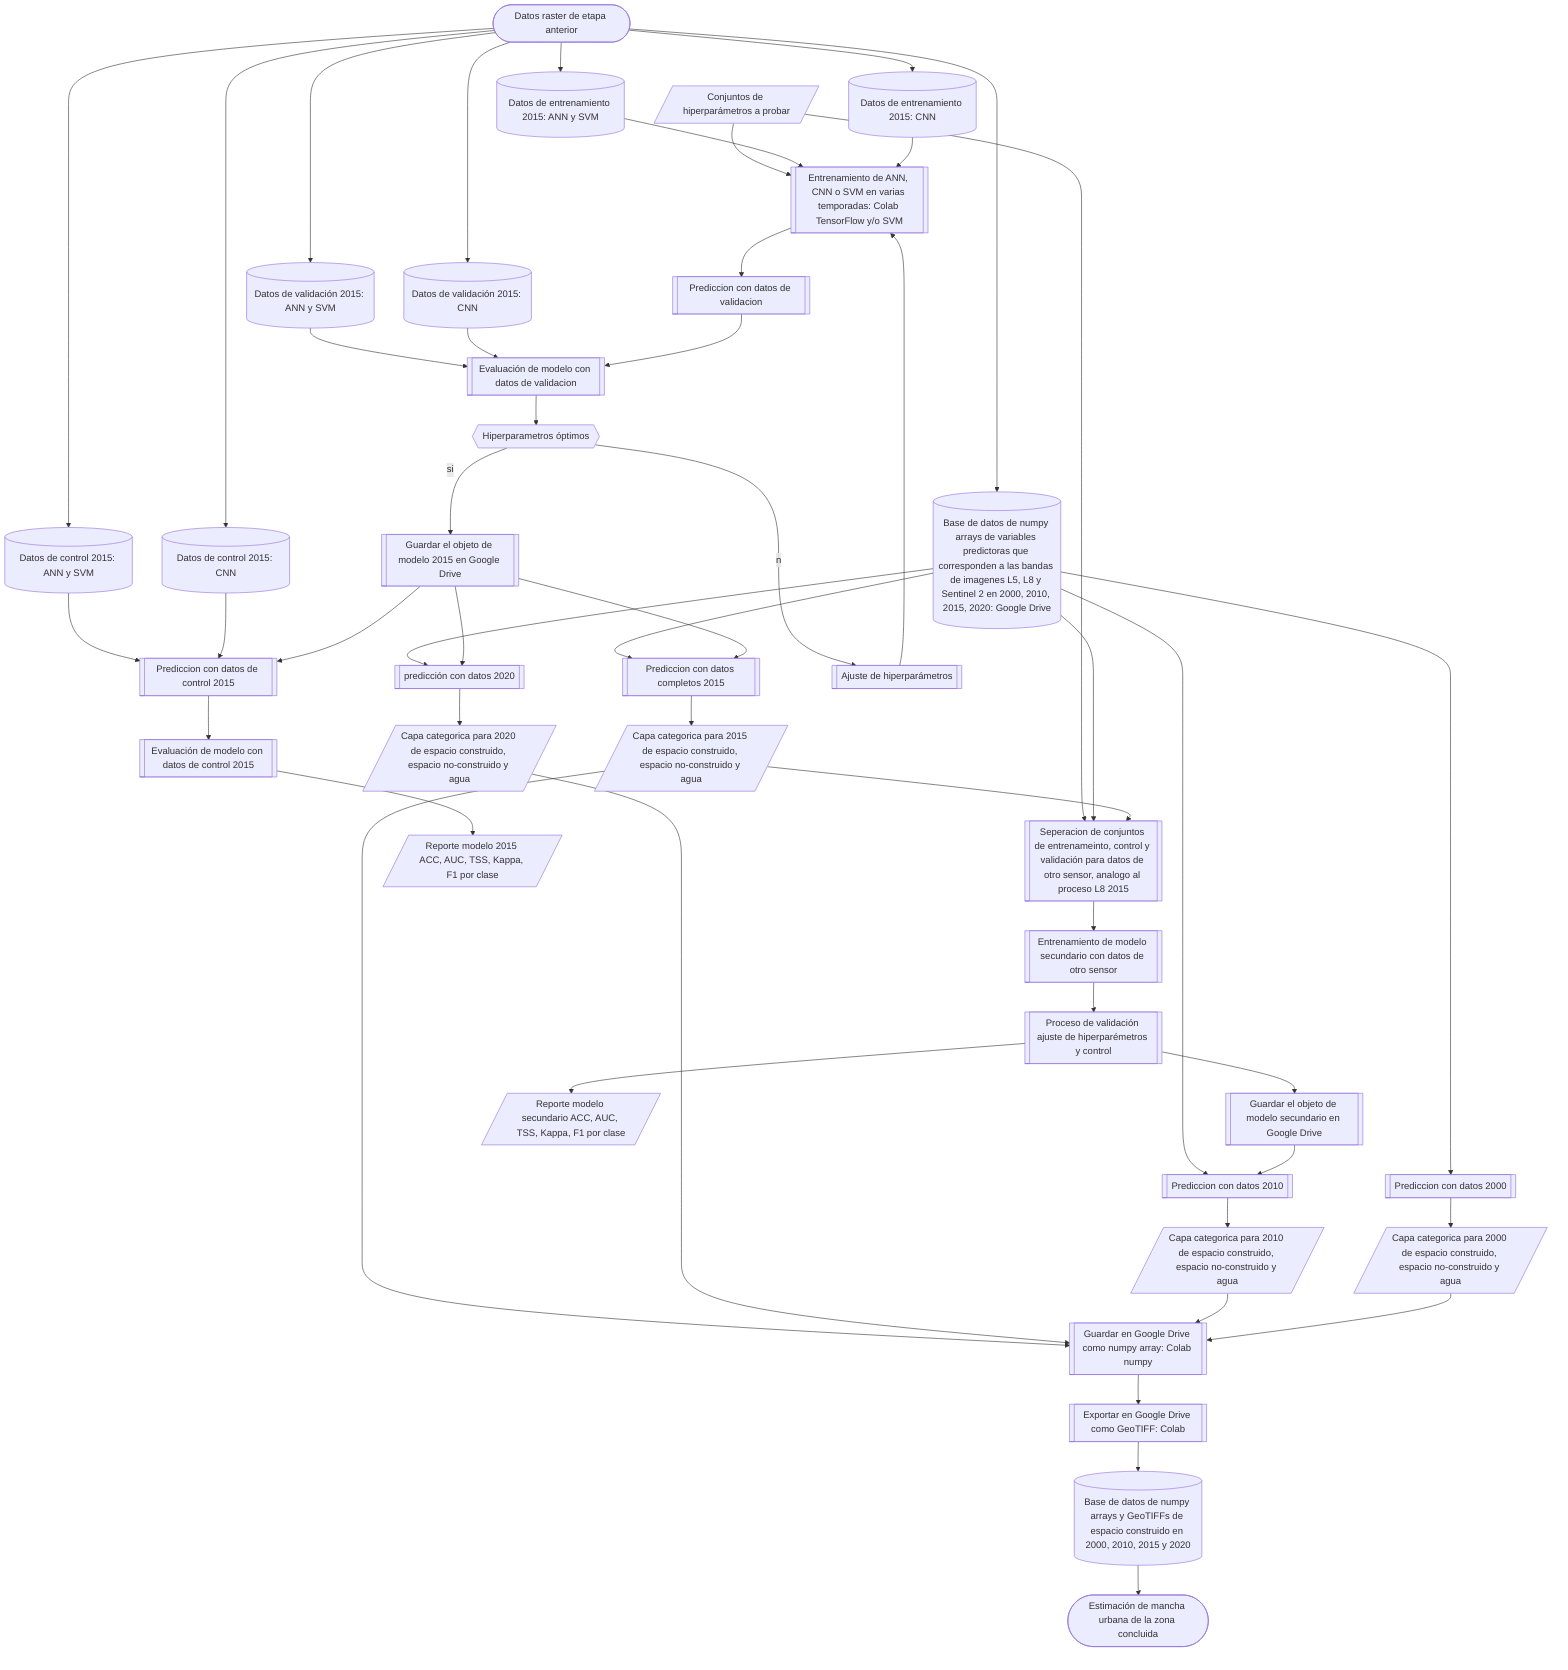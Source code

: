 flowchart TD

  H1[/Conjuntos de hiperparámetros a probar/]
  H1-->ANN1
  H1-->MODEL8

  START([Datos raster de etapa anterior])
  START-->E3A
  START-->F2A
  START-->F2B
  START-->F2C
  START-->F3A
  START-->F3B
  START-->F3C

  E3A[(Base de datos de numpy arrays de variables predictoras que corresponden a las bandas de imagenes L5, L8 y Sentinel 2 en 2000, 2010, 2015, 2020: Google Drive)]
  E3A-->MODEL4
  E3A-->MODEL6
  E3A-->MODEL8
  E3A-->MODEL9
  E3A-->MODEL10

  F2A[(Datos de entrenamiento 2015: ANN y SVM)]
  F2A-->ANN1
  F2B[(Datos de validación 2015: ANN y SVM)]
  F2B-->ANN3
  F2C[(Datos de control 2015: ANN y SVM)]
  F2C-->MODEL2
  F3A[(Datos de entrenamiento 2015: CNN)]
  F3A-->ANN1
  F3B[(Datos de validación 2015: CNN)]
  F3B-->ANN3
  F3C[(Datos de control 2015: CNN)]
  F3C-->MODEL2

  ANN1[[Entrenamiento de ANN, CNN o SVM en varias temporadas: Colab TensorFlow y/o SVM]]-->ANN2
  ANN2[[Prediccion con datos de validacion]]-->ANN3
  ANN3[[Evaluación de modelo con datos de validacion]]-->ANN4
  ANN4{{Hiperparametros óptimos}}--si-->MODEL1
  ANN4--no-->ANN4A
  ANN4A[[Ajuste de hiperparámetros]]-->ANN1
 
  MODEL1[[Guardar el objeto de modelo 2015 en Google Drive]]-->MODEL2
  MODEL1-->MODEL4
  MODEL1-->MODEL6
  MODEL2[[Prediccion con datos de control 2015]]-->MODEL3
  MODEL3[[Evaluación de modelo con datos de control 2015]]-->MODEL3A
  MODEL3A[/Reporte modelo 2015 ACC, AUC, TSS, Kappa, F1 por clase/]
  MODEL4[[Prediccion con datos completos 2015]]-->MODEL5
  MODEL5[/Capa categorica para 2015 de espacio construido, espacio no-construido y agua/]-->Z1
  MODEL5-->MODEL8
  MODEL6[[predicción con datos 2020]]-->MODEL6A
  MODEL6A[/Capa categorica para 2020 de espacio construido, espacio no-construido y agua/]-->Z1

  MODEL8[[Seperacion de conjuntos de entrenameinto, control y validación para datos de otro sensor, analogo al proceso L8 2015]]-->MODEL8A
  MODEL8A[[Entrenamiento de modelo secundario con datos de otro sensor]]-->MODEL8B
  MODEL8B[[Proceso de validación ajuste de hiperparémetros y control]]-->MODEL8C
  MODEL8B-->MODEL8D
  MODEL8C[[Guardar el objeto de modelo secundario en Google Drive]]-->MODEL9
  MODEL8D[/Reporte modelo secundario ACC, AUC, TSS, Kappa, F1 por clase/]
  MODEL9[[Prediccion con datos 2010]]-->MODEL9A
  MODEL9A[/Capa categorica para 2010 de espacio construido, espacio no-construido y agua/]-->Z1
  MODEL10[[Prediccion con datos 2000]]-->MODEL10A
  MODEL10A[/Capa categorica para 2000 de espacio construido, espacio no-construido y agua/]-->Z1

  Z1[[Guardar en Google Drive como numpy array: Colab numpy]]-->Z2
  Z2[[Exportar en Google Drive como GeoTIFF: Colab]]-->Z4
  Z4[(Base de datos de numpy arrays y GeoTIFFs de espacio construido en 2000, 2010, 2015 y 2020)]-->END

  END([Estimación de mancha urbana de la zona concluida])